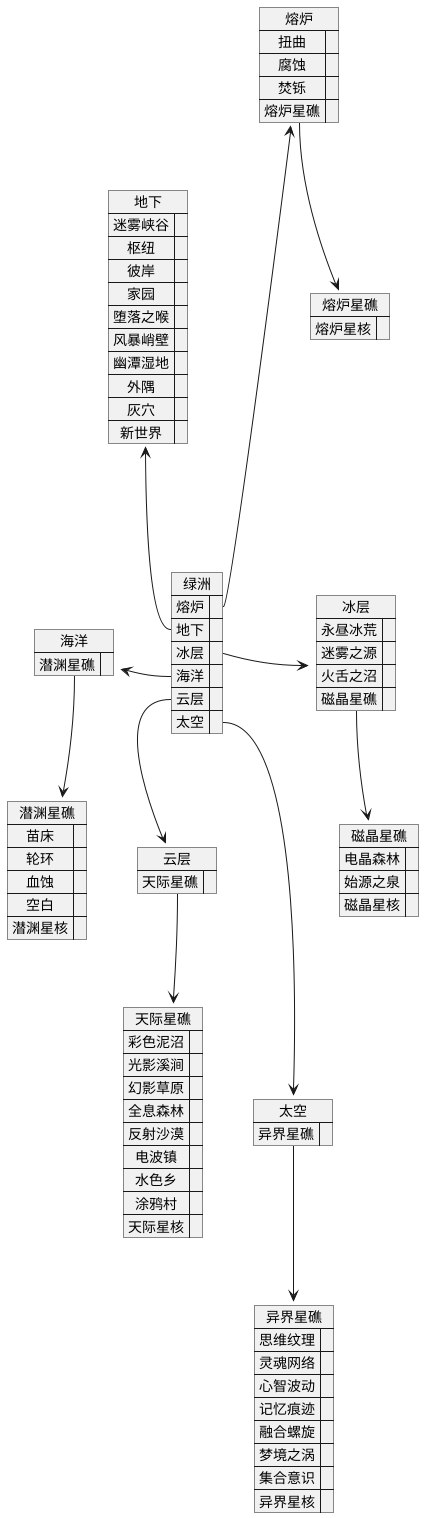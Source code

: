 ﻿@startuml
'https://plantuml.com/object-diagram

map 绿洲 {
熔炉 => 
地下 => 
冰层 => 
海洋 => 
云层 => 
太空 => 
}
map 熔炉 {
扭曲 =>
腐蚀 =>
焚铄 =>
熔炉星礁 =>
}

map 地下 {
迷雾峡谷=>
枢纽=>
彼岸=>
家园=>
堕落之喉=>
风暴峭壁=>
幽潭湿地=>
外隅=>
灰穴=>
新世界=>
}
map 冰层 {
永昼冰荒=>
迷雾之源=>
火舌之沼=>
磁晶星礁=>
}
map 海洋 {
潜渊星礁=>
}
map 云层 {
天际星礁=>
}
map 太空 {
异界星礁=>
}

map 熔炉星礁{
熔炉星核=>
}
map 磁晶星礁{
电晶森林=>
始源之泉=>
磁晶星核=>
}
map 潜渊星礁{
苗床=>
轮环=>
血蚀=>
空白=>
潜渊星核=>
}
map 天际星礁{
彩色泥沼=>
光影溪涧=>
幻影草原=>
全息森林=>
反射沙漠=>
电波镇=>
水色乡=>
涂鸦村=>
天际星核=>
}
map 异界星礁{
思维纹理=>
灵魂网络=>
心智波动=>
记忆痕迹=>
融合螺旋=>
梦境之涡=>
集合意识=>
异界星核=>
}

绿洲::熔炉 ---up-> 熔炉
绿洲::地下 -up--> 地下
绿洲::冰层 -right> 冰层
绿洲::海洋 -left-> 海洋
绿洲::云层 --> 云层
绿洲::太空 ---> 太空

熔炉::熔炉星礁 -->熔炉星礁
冰层::磁晶星礁 -->磁晶星礁
海洋::潜渊星礁 -->潜渊星礁
云层::天际星礁 -->天际星礁
太空::异界星礁 -->异界星礁


@enduml
